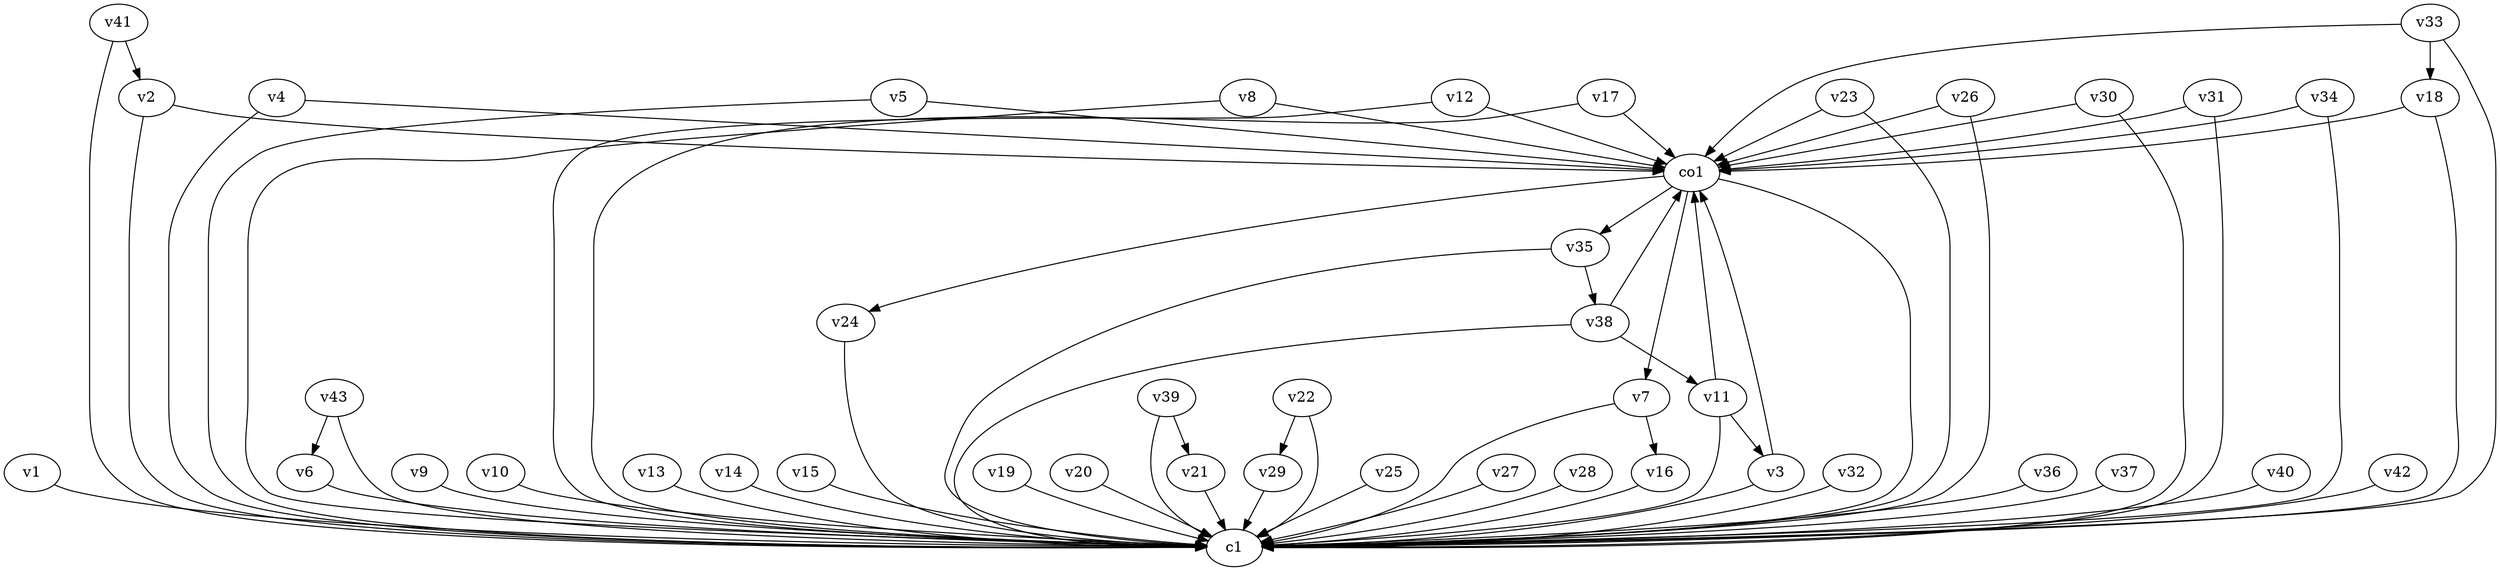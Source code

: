 strict digraph  {
c1;
v1;
v2;
v3;
v4;
v5;
v6;
v7;
v8;
v9;
v10;
v11;
v12;
v13;
v14;
v15;
v16;
v17;
v18;
v19;
v20;
v21;
v22;
v23;
v24;
v25;
v26;
v27;
v28;
v29;
v30;
v31;
v32;
v33;
v34;
v35;
v36;
v37;
v38;
v39;
v40;
v41;
v42;
v43;
co1;
v1 -> c1  [weight=1];
v2 -> c1  [weight=1];
v2 -> co1  [weight=1];
v3 -> c1  [weight=1];
v3 -> co1  [weight=1];
v4 -> c1  [weight=1];
v4 -> co1  [weight=1];
v5 -> c1  [weight=1];
v5 -> co1  [weight=1];
v6 -> c1  [weight=1];
v7 -> c1  [weight=1];
v7 -> v16  [weight=1];
v8 -> c1  [weight=1];
v8 -> co1  [weight=1];
v9 -> c1  [weight=1];
v10 -> c1  [weight=1];
v11 -> c1  [weight=1];
v11 -> v3  [weight=1];
v11 -> co1  [weight=1];
v12 -> c1  [weight=1];
v12 -> co1  [weight=1];
v13 -> c1  [weight=1];
v14 -> c1  [weight=1];
v15 -> c1  [weight=1];
v16 -> c1  [weight=1];
v17 -> c1  [weight=1];
v17 -> co1  [weight=1];
v18 -> c1  [weight=1];
v18 -> co1  [weight=1];
v19 -> c1  [weight=1];
v20 -> c1  [weight=1];
v21 -> c1  [weight=1];
v22 -> c1  [weight=1];
v22 -> v29  [weight=1];
v23 -> c1  [weight=1];
v23 -> co1  [weight=1];
v24 -> c1  [weight=1];
v25 -> c1  [weight=1];
v26 -> c1  [weight=1];
v26 -> co1  [weight=1];
v27 -> c1  [weight=1];
v28 -> c1  [weight=1];
v29 -> c1  [weight=1];
v30 -> c1  [weight=1];
v30 -> co1  [weight=1];
v31 -> c1  [weight=1];
v31 -> co1  [weight=1];
v32 -> c1  [weight=1];
v33 -> c1  [weight=1];
v33 -> v18  [weight=1];
v33 -> co1  [weight=1];
v34 -> c1  [weight=1];
v34 -> co1  [weight=1];
v35 -> c1  [weight=1];
v35 -> v38  [weight=1];
v36 -> c1  [weight=1];
v37 -> c1  [weight=1];
v38 -> c1  [weight=1];
v38 -> co1  [weight=1];
v38 -> v11  [weight=1];
v39 -> c1  [weight=1];
v39 -> v21  [weight=1];
v40 -> c1  [weight=1];
v41 -> c1  [weight=1];
v41 -> v2  [weight=1];
v42 -> c1  [weight=1];
v43 -> c1  [weight=1];
v43 -> v6  [weight=1];
co1 -> c1  [weight=1];
co1 -> v35  [weight=1];
co1 -> v24  [weight=1];
co1 -> v7  [weight=1];
}
